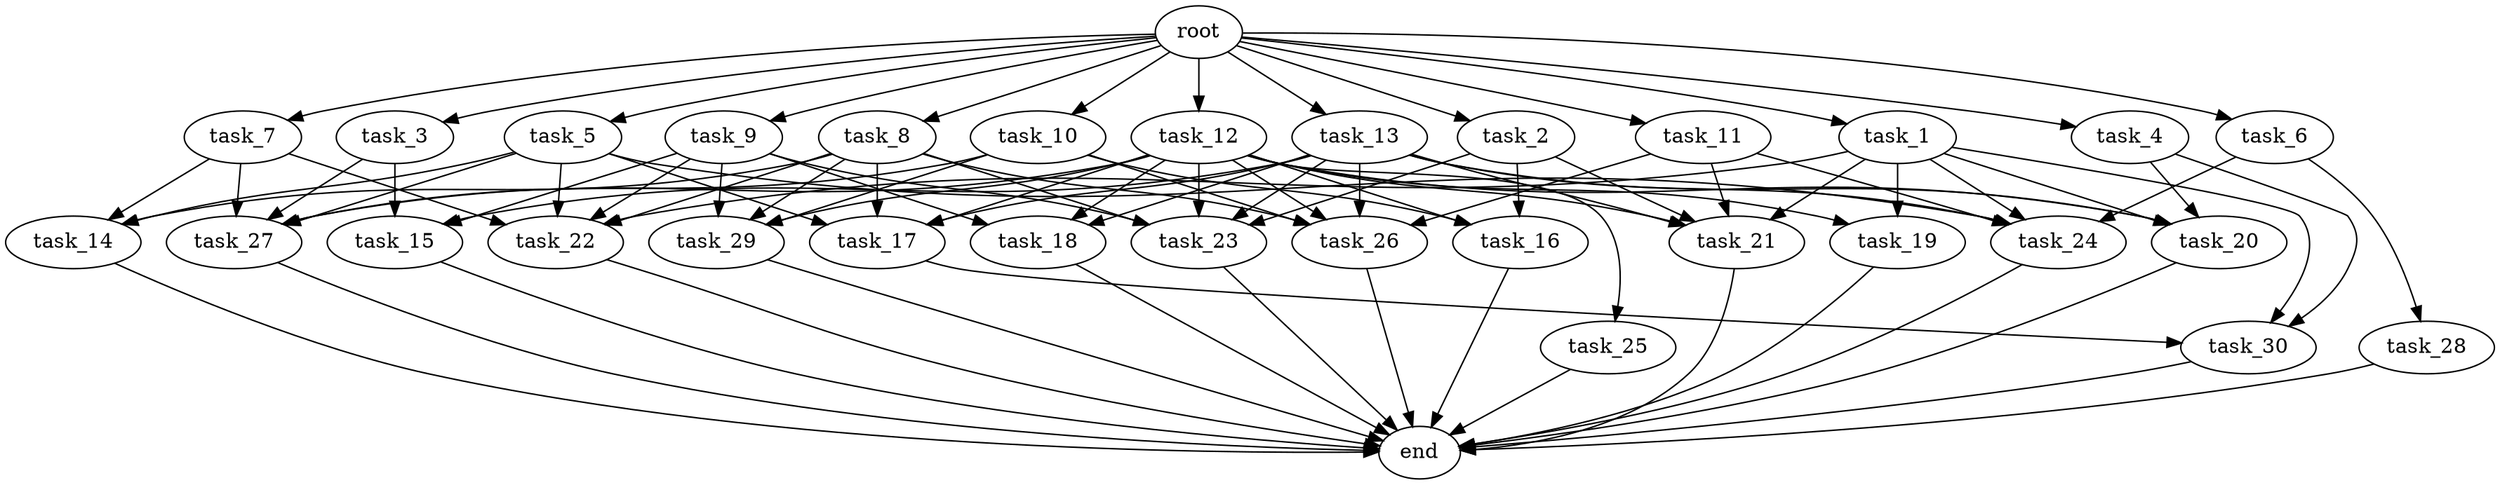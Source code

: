 digraph G {
  root [size="0.000000e+00"];
  task_1 [size="8.957907e+10"];
  task_2 [size="7.547954e+10"];
  task_3 [size="9.593124e+10"];
  task_4 [size="3.228275e+10"];
  task_5 [size="1.115695e+10"];
  task_6 [size="5.818887e+10"];
  task_7 [size="9.088394e+10"];
  task_8 [size="7.002583e+10"];
  task_9 [size="5.605292e+10"];
  task_10 [size="7.567949e+10"];
  task_11 [size="5.383005e+10"];
  task_12 [size="3.980314e+10"];
  task_13 [size="6.956665e+10"];
  task_14 [size="1.986998e+10"];
  task_15 [size="9.063316e+09"];
  task_16 [size="5.980096e+10"];
  task_17 [size="8.769454e+10"];
  task_18 [size="4.046966e+10"];
  task_19 [size="2.634437e+10"];
  task_20 [size="7.159165e+10"];
  task_21 [size="5.328745e+10"];
  task_22 [size="3.968171e+10"];
  task_23 [size="9.212662e+10"];
  task_24 [size="1.037157e+10"];
  task_25 [size="9.560794e+10"];
  task_26 [size="8.145916e+10"];
  task_27 [size="8.874624e+10"];
  task_28 [size="2.939829e+10"];
  task_29 [size="5.701498e+10"];
  task_30 [size="8.230338e+09"];
  end [size="0.000000e+00"];

  root -> task_1 [size="1.000000e-12"];
  root -> task_2 [size="1.000000e-12"];
  root -> task_3 [size="1.000000e-12"];
  root -> task_4 [size="1.000000e-12"];
  root -> task_5 [size="1.000000e-12"];
  root -> task_6 [size="1.000000e-12"];
  root -> task_7 [size="1.000000e-12"];
  root -> task_8 [size="1.000000e-12"];
  root -> task_9 [size="1.000000e-12"];
  root -> task_10 [size="1.000000e-12"];
  root -> task_11 [size="1.000000e-12"];
  root -> task_12 [size="1.000000e-12"];
  root -> task_13 [size="1.000000e-12"];
  task_1 -> task_19 [size="1.317219e+08"];
  task_1 -> task_20 [size="1.789791e+08"];
  task_1 -> task_21 [size="1.065749e+08"];
  task_1 -> task_22 [size="7.936341e+07"];
  task_1 -> task_24 [size="2.074313e+07"];
  task_1 -> task_30 [size="2.743446e+07"];
  task_2 -> task_16 [size="1.993365e+08"];
  task_2 -> task_21 [size="1.065749e+08"];
  task_2 -> task_23 [size="1.842532e+08"];
  task_3 -> task_15 [size="3.021105e+07"];
  task_3 -> task_27 [size="1.774925e+08"];
  task_4 -> task_20 [size="1.789791e+08"];
  task_4 -> task_30 [size="2.743446e+07"];
  task_5 -> task_14 [size="6.623325e+07"];
  task_5 -> task_17 [size="2.192363e+08"];
  task_5 -> task_22 [size="7.936341e+07"];
  task_5 -> task_24 [size="2.074313e+07"];
  task_5 -> task_27 [size="1.774925e+08"];
  task_6 -> task_24 [size="2.074313e+07"];
  task_6 -> task_28 [size="2.939829e+08"];
  task_7 -> task_14 [size="6.623325e+07"];
  task_7 -> task_22 [size="7.936341e+07"];
  task_7 -> task_27 [size="1.774925e+08"];
  task_8 -> task_14 [size="6.623325e+07"];
  task_8 -> task_17 [size="2.192363e+08"];
  task_8 -> task_22 [size="7.936341e+07"];
  task_8 -> task_23 [size="1.842532e+08"];
  task_8 -> task_26 [size="1.629183e+08"];
  task_8 -> task_29 [size="1.425374e+08"];
  task_9 -> task_15 [size="3.021105e+07"];
  task_9 -> task_18 [size="1.348989e+08"];
  task_9 -> task_22 [size="7.936341e+07"];
  task_9 -> task_23 [size="1.842532e+08"];
  task_9 -> task_29 [size="1.425374e+08"];
  task_10 -> task_16 [size="1.993365e+08"];
  task_10 -> task_26 [size="1.629183e+08"];
  task_10 -> task_27 [size="1.774925e+08"];
  task_10 -> task_29 [size="1.425374e+08"];
  task_11 -> task_21 [size="1.065749e+08"];
  task_11 -> task_24 [size="2.074313e+07"];
  task_11 -> task_26 [size="1.629183e+08"];
  task_12 -> task_16 [size="1.993365e+08"];
  task_12 -> task_17 [size="2.192363e+08"];
  task_12 -> task_18 [size="1.348989e+08"];
  task_12 -> task_19 [size="1.317219e+08"];
  task_12 -> task_20 [size="1.789791e+08"];
  task_12 -> task_21 [size="1.065749e+08"];
  task_12 -> task_23 [size="1.842532e+08"];
  task_12 -> task_25 [size="9.560794e+08"];
  task_12 -> task_26 [size="1.629183e+08"];
  task_12 -> task_27 [size="1.774925e+08"];
  task_12 -> task_29 [size="1.425374e+08"];
  task_13 -> task_15 [size="3.021105e+07"];
  task_13 -> task_17 [size="2.192363e+08"];
  task_13 -> task_18 [size="1.348989e+08"];
  task_13 -> task_20 [size="1.789791e+08"];
  task_13 -> task_21 [size="1.065749e+08"];
  task_13 -> task_23 [size="1.842532e+08"];
  task_13 -> task_24 [size="2.074313e+07"];
  task_13 -> task_26 [size="1.629183e+08"];
  task_14 -> end [size="1.000000e-12"];
  task_15 -> end [size="1.000000e-12"];
  task_16 -> end [size="1.000000e-12"];
  task_17 -> task_30 [size="2.743446e+07"];
  task_18 -> end [size="1.000000e-12"];
  task_19 -> end [size="1.000000e-12"];
  task_20 -> end [size="1.000000e-12"];
  task_21 -> end [size="1.000000e-12"];
  task_22 -> end [size="1.000000e-12"];
  task_23 -> end [size="1.000000e-12"];
  task_24 -> end [size="1.000000e-12"];
  task_25 -> end [size="1.000000e-12"];
  task_26 -> end [size="1.000000e-12"];
  task_27 -> end [size="1.000000e-12"];
  task_28 -> end [size="1.000000e-12"];
  task_29 -> end [size="1.000000e-12"];
  task_30 -> end [size="1.000000e-12"];
}
